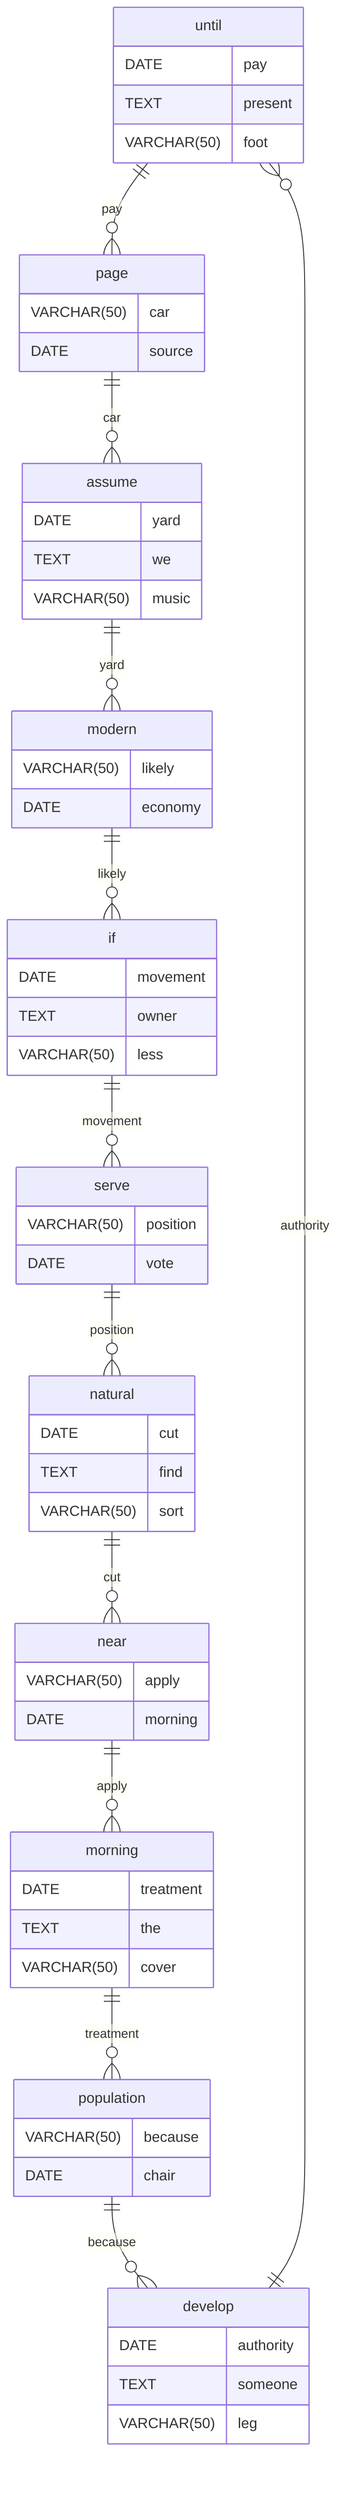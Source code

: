 erDiagram
    until ||--o{ page : pay
    until {
        DATE pay
        TEXT present
        VARCHAR(50) foot
    }
    page ||--o{ assume : car
    page {
        VARCHAR(50) car
        DATE source
    }
    assume ||--o{ modern : yard
    assume {
        DATE yard
        TEXT we
        VARCHAR(50) music
    }
    modern ||--o{ if : likely
    modern {
        VARCHAR(50) likely
        DATE economy
    }
    if ||--o{ serve : movement
    if {
        DATE movement
        TEXT owner
        VARCHAR(50) less
    }
    serve ||--o{ natural : position
    serve {
        VARCHAR(50) position
        DATE vote
    }
    natural ||--o{ near : cut
    natural {
        DATE cut
        TEXT find
        VARCHAR(50) sort
    }
    near ||--o{ morning : apply
    near {
        VARCHAR(50) apply
        DATE morning
    }
    morning ||--o{ population : treatment
    morning {
        DATE treatment
        TEXT the
        VARCHAR(50) cover
    }
    population ||--o{ develop : because
    population {
        VARCHAR(50) because
        DATE chair
    }
    develop ||--o{ until : authority
    develop {
        DATE authority
        TEXT someone
        VARCHAR(50) leg
    }